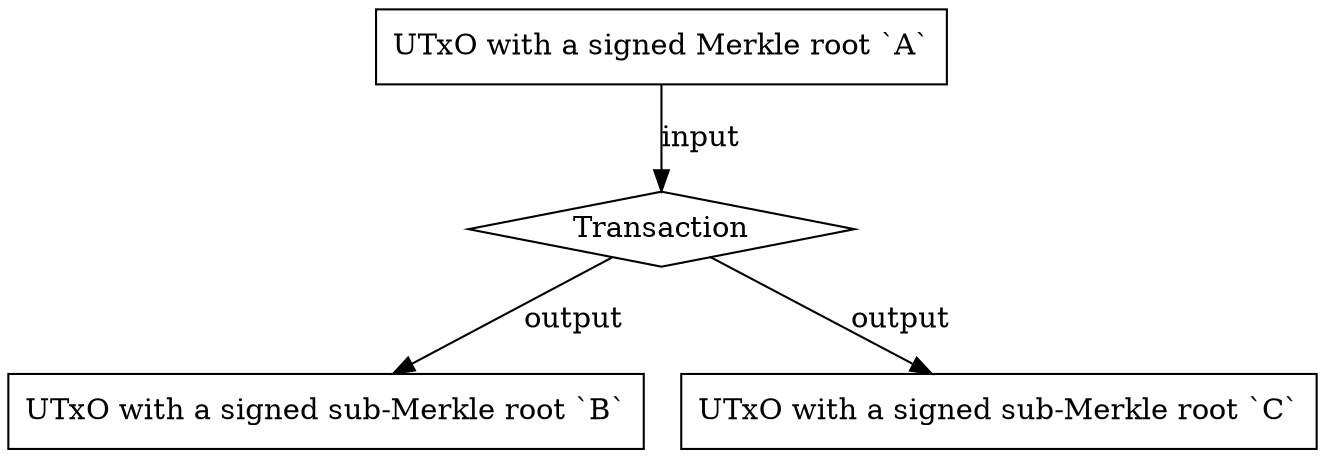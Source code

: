 digraph {
  node [shape=record]

  InputMerkleRoot [ label = "UTxO with a signed Merkle root `A`"];
  OutputMerkleRootB [ label = "UTxO with a signed sub-Merkle root `B`"];
  OutputMerkleRootC [ label = "UTxO with a signed sub-Merkle root `C`"];

  Transaction [ label = "Transaction", shape=diamond];

  InputMerkleRoot -> Transaction [ label = "input" ];
  Transaction -> OutputMerkleRootB [ label = "output" ];
  Transaction -> OutputMerkleRootC [ label = "output" ];
}
